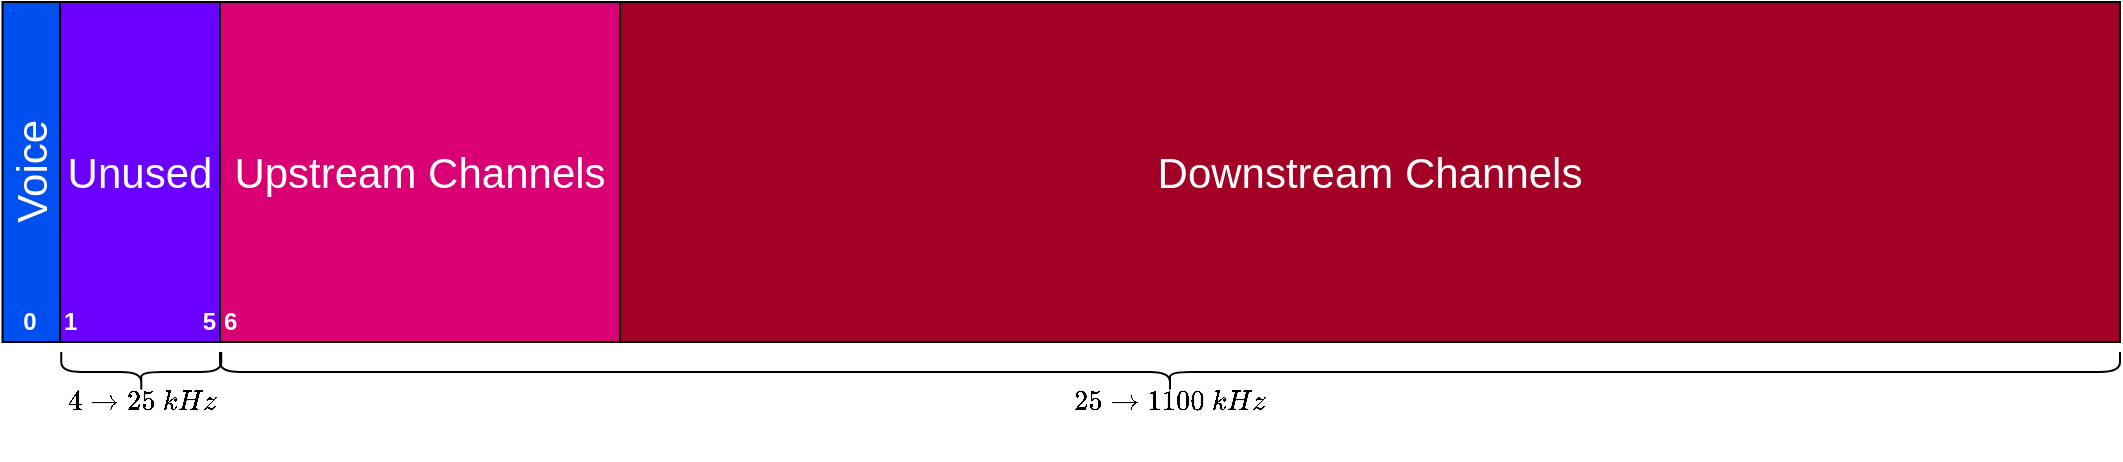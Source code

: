 <mxfile version="13.9.9" type="device"><diagram id="ldxh7F354IAWFWtzPCBl" name="Page-1"><mxGraphModel dx="1137" dy="666" grid="1" gridSize="10" guides="1" tooltips="1" connect="1" arrows="1" fold="1" page="1" pageScale="1" pageWidth="850" pageHeight="1100" math="1" shadow="0"><root><mxCell id="0"/><mxCell id="1" parent="0"/><mxCell id="3" value="Unused" style="rounded=0;whiteSpace=wrap;html=1;fontSize=21;fillColor=#6a00ff;fontColor=#ffffff;" parent="1" vertex="1"><mxGeometry x="160" y="150" width="80" height="170" as="geometry"/></mxCell><mxCell id="4" value="Upstream Channels" style="rounded=0;whiteSpace=wrap;html=1;fontSize=21;fillColor=#d80073;fontColor=#ffffff;" parent="1" vertex="1"><mxGeometry x="240" y="150" width="200" height="170" as="geometry"/></mxCell><mxCell id="5" value="Downstream Channels" style="rounded=0;whiteSpace=wrap;html=1;fontSize=21;fillColor=#a20025;fontColor=#ffffff;" parent="1" vertex="1"><mxGeometry x="440" y="150" width="750" height="170" as="geometry"/></mxCell><mxCell id="ssqWs5U2Hnc6KBh6G4WD-5" value="&lt;span style=&quot;font-size: 21px;&quot;&gt;Voice&lt;/span&gt;" style="rounded=0;whiteSpace=wrap;html=1;rotation=-90;fontSize=21;fillColor=#0050ef;fontColor=#ffffff;" vertex="1" parent="1"><mxGeometry x="60.63" y="220.63" width="170" height="28.75" as="geometry"/></mxCell><mxCell id="ssqWs5U2Hnc6KBh6G4WD-6" value="0" style="text;html=1;fillColor=none;align=center;verticalAlign=middle;whiteSpace=wrap;rounded=0;fontStyle=1;fontColor=#FFFFFF;" vertex="1" parent="1"><mxGeometry x="130" y="300" width="30" height="20" as="geometry"/></mxCell><mxCell id="ssqWs5U2Hnc6KBh6G4WD-7" value="1" style="text;html=1;fillColor=none;align=left;verticalAlign=middle;whiteSpace=wrap;rounded=0;fontStyle=1;fontColor=#FFFFFF;" vertex="1" parent="1"><mxGeometry x="160" y="300" width="20" height="20" as="geometry"/></mxCell><mxCell id="ssqWs5U2Hnc6KBh6G4WD-8" value="5" style="text;html=1;fillColor=none;align=right;verticalAlign=middle;whiteSpace=wrap;rounded=0;fontStyle=1;fontColor=#FFFFFF;" vertex="1" parent="1"><mxGeometry x="220" y="300" width="20" height="20" as="geometry"/></mxCell><mxCell id="ssqWs5U2Hnc6KBh6G4WD-9" value="6" style="text;html=1;fillColor=none;align=left;verticalAlign=middle;whiteSpace=wrap;rounded=0;fontStyle=1;fontColor=#FFFFFF;" vertex="1" parent="1"><mxGeometry x="240" y="300" width="20" height="20" as="geometry"/></mxCell><mxCell id="ssqWs5U2Hnc6KBh6G4WD-11" value="" style="shape=curlyBracket;whiteSpace=wrap;html=1;rounded=1;fontSize=21;align=right;rotation=-90;" vertex="1" parent="1"><mxGeometry x="190.63" y="295" width="20" height="80" as="geometry"/></mxCell><mxCell id="ssqWs5U2Hnc6KBh6G4WD-12" value="" style="shape=curlyBracket;whiteSpace=wrap;html=1;rounded=1;fontSize=21;align=right;rotation=-90;" vertex="1" parent="1"><mxGeometry x="705" y="-140" width="20" height="950" as="geometry"/></mxCell><mxCell id="ssqWs5U2Hnc6KBh6G4WD-13" value="$$4 \to 25 \ kHz$$" style="text;html=1;strokeColor=none;fillColor=none;align=center;verticalAlign=middle;whiteSpace=wrap;rounded=0;" vertex="1" parent="1"><mxGeometry x="190.63" y="340" width="20" height="20" as="geometry"/></mxCell><mxCell id="ssqWs5U2Hnc6KBh6G4WD-14" value="$$25 \to 1100 \ kHz$$" style="text;html=1;strokeColor=none;fillColor=none;align=center;verticalAlign=middle;whiteSpace=wrap;rounded=0;" vertex="1" parent="1"><mxGeometry x="705" y="340" width="20" height="20" as="geometry"/></mxCell></root></mxGraphModel></diagram></mxfile>